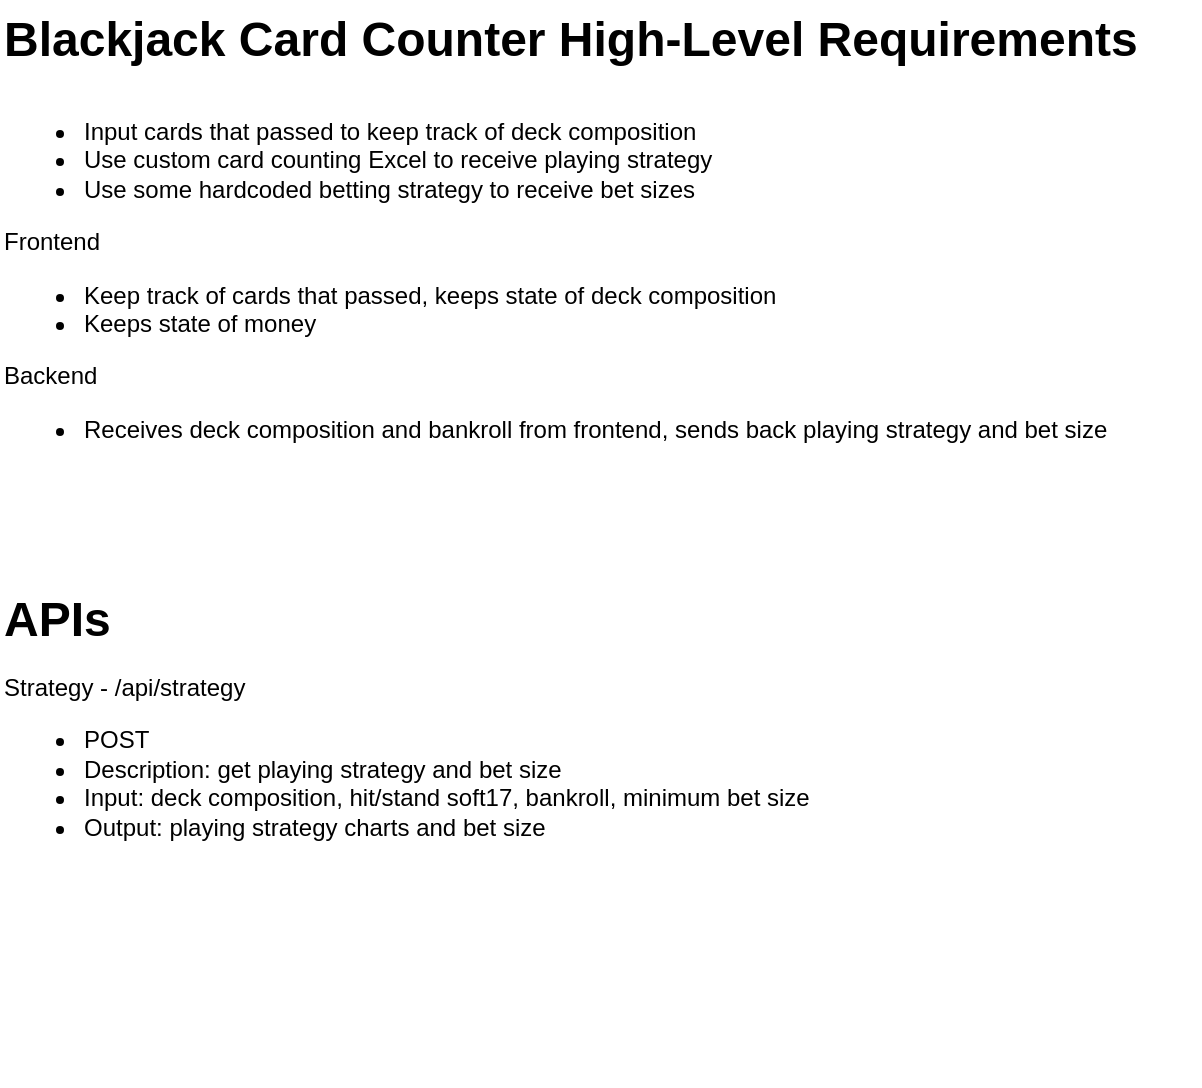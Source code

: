 <mxfile version="24.3.1" type="github">
  <diagram name="Page-1" id="Wv6jcYJhP_XWqhZyQ2fE">
    <mxGraphModel dx="740" dy="431" grid="1" gridSize="10" guides="1" tooltips="1" connect="1" arrows="1" fold="1" page="1" pageScale="1" pageWidth="850" pageHeight="1100" math="0" shadow="0">
      <root>
        <mxCell id="0" />
        <mxCell id="1" parent="0" />
        <mxCell id="L6OOuxj9K7HmiUU0QOWk-2" value="&lt;ul&gt;&lt;li&gt;Input cards that passed to keep track of deck composition&lt;/li&gt;&lt;li&gt;Use custom card counting Excel to receive playing strategy&lt;/li&gt;&lt;li&gt;Use some hardcoded betting strategy to receive bet sizes&lt;/li&gt;&lt;/ul&gt;&lt;div&gt;Frontend&lt;/div&gt;&lt;div&gt;&lt;ul&gt;&lt;li&gt;Keep track of cards that passed, keeps state of deck composition&lt;/li&gt;&lt;li&gt;Keeps state of money&lt;/li&gt;&lt;/ul&gt;&lt;div&gt;Backend&lt;/div&gt;&lt;/div&gt;&lt;div&gt;&lt;ul&gt;&lt;li&gt;Receives deck composition and bankroll from frontend, sends back playing strategy and bet size&lt;/li&gt;&lt;/ul&gt;&lt;/div&gt;" style="text;strokeColor=none;fillColor=none;html=1;whiteSpace=wrap;verticalAlign=top;overflow=hidden;" vertex="1" parent="1">
          <mxGeometry x="40" y="80" width="600" height="200" as="geometry" />
        </mxCell>
        <mxCell id="L6OOuxj9K7HmiUU0QOWk-3" value="Blackjack Card Counter High-Level Requirements" style="text;strokeColor=none;fillColor=none;html=1;fontSize=24;fontStyle=1;verticalAlign=middle;align=left;" vertex="1" parent="1">
          <mxGeometry x="40" y="40" width="600" height="40" as="geometry" />
        </mxCell>
        <mxCell id="L6OOuxj9K7HmiUU0QOWk-4" value="&lt;div&gt;Strategy - /api/strategy&lt;/div&gt;&lt;div&gt;&lt;ul&gt;&lt;li&gt;POST&amp;nbsp;&lt;/li&gt;&lt;li&gt;Description: get playing strategy and bet size&lt;/li&gt;&lt;li&gt;Input: deck composition, hit/stand soft17, bankroll, minimum bet size&lt;br&gt;&lt;/li&gt;&lt;li&gt;Output: playing strategy charts and bet size&lt;/li&gt;&lt;/ul&gt;&lt;/div&gt;" style="text;strokeColor=none;fillColor=none;html=1;whiteSpace=wrap;verticalAlign=top;overflow=hidden;" vertex="1" parent="1">
          <mxGeometry x="40" y="370" width="600" height="210" as="geometry" />
        </mxCell>
        <mxCell id="L6OOuxj9K7HmiUU0QOWk-5" value="APIs" style="text;strokeColor=none;fillColor=none;html=1;fontSize=24;fontStyle=1;verticalAlign=middle;align=left;" vertex="1" parent="1">
          <mxGeometry x="40" y="330" width="600" height="40" as="geometry" />
        </mxCell>
      </root>
    </mxGraphModel>
  </diagram>
</mxfile>
